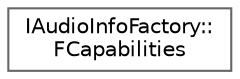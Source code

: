 digraph "Graphical Class Hierarchy"
{
 // INTERACTIVE_SVG=YES
 // LATEX_PDF_SIZE
  bgcolor="transparent";
  edge [fontname=Helvetica,fontsize=10,labelfontname=Helvetica,labelfontsize=10];
  node [fontname=Helvetica,fontsize=10,shape=box,height=0.2,width=0.4];
  rankdir="LR";
  Node0 [id="Node000000",label="IAudioInfoFactory::\lFCapabilities",height=0.2,width=0.4,color="grey40", fillcolor="white", style="filled",URL="$d3/d5a/structIAudioInfoFactory_1_1FCapabilities.html",tooltip="Simple decode capabilities struct, filled out by the decoder factories."];
}
